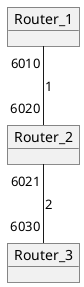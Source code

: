 @startuml COSC364 RIP Network Topology
object Router_1
object Router_2
object Router_3

Router_1 "6010" -- "6020" Router_2 : 1
Router_2 "6021"-- "6030" Router_3 : 2
@enduml